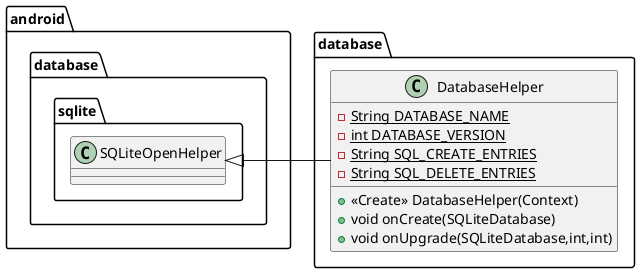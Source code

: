 @startuml
class database.DatabaseHelper {
- {static} String DATABASE_NAME
- {static} int DATABASE_VERSION
- {static} String SQL_CREATE_ENTRIES
- {static} String SQL_DELETE_ENTRIES
+ <<Create>> DatabaseHelper(Context)
+ void onCreate(SQLiteDatabase)
+ void onUpgrade(SQLiteDatabase,int,int)
}




android.database.sqlite.SQLiteOpenHelper <|- database.DatabaseHelper
@enduml